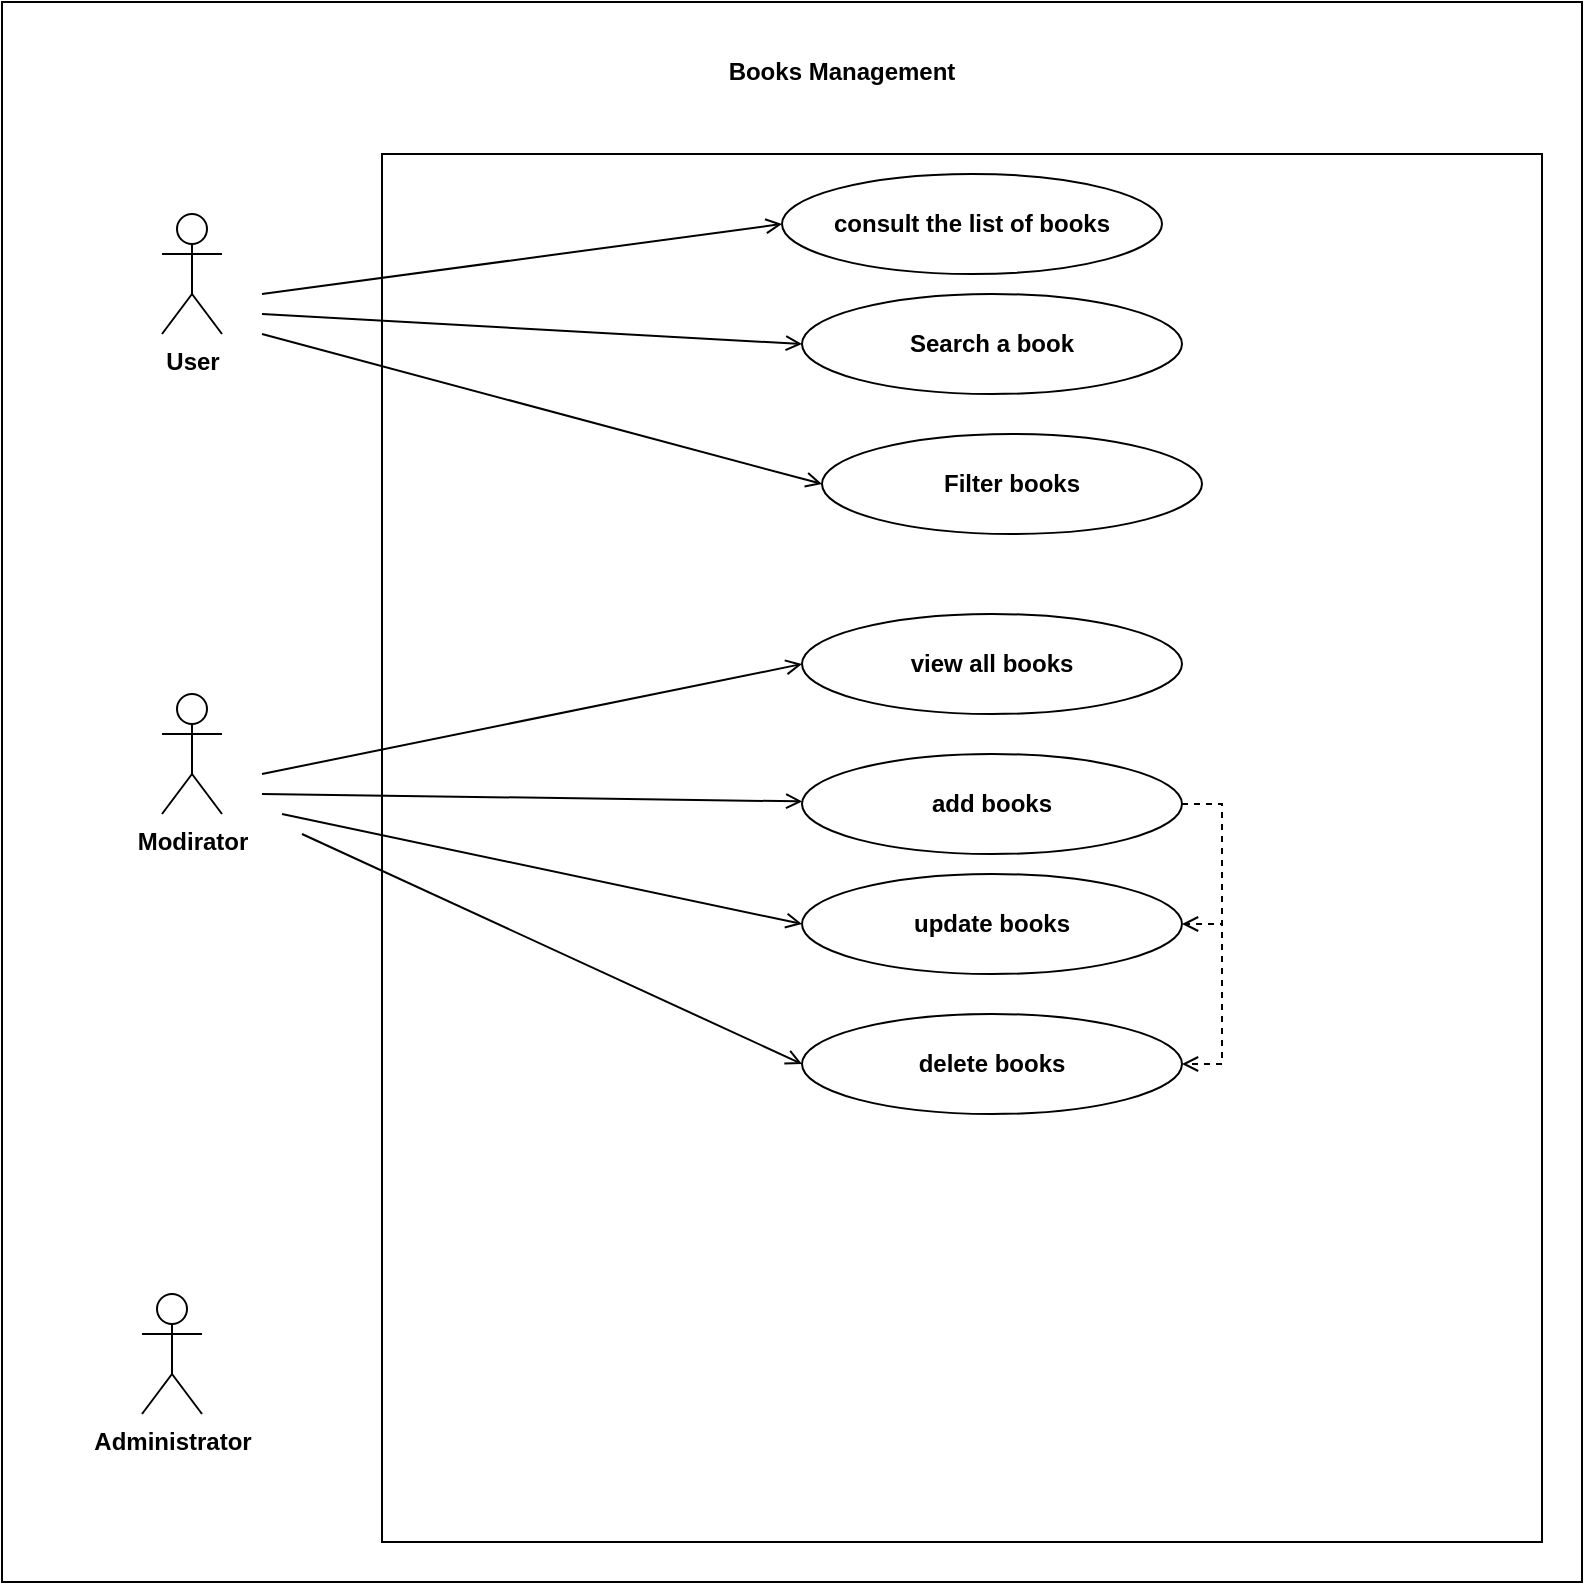 <mxfile version="23.0.2" type="github">
  <diagram name="Page-1" id="CemEBRkSzwkYNfs3ROtx">
    <mxGraphModel dx="1886" dy="828" grid="1" gridSize="10" guides="1" tooltips="1" connect="1" arrows="1" fold="1" page="1" pageScale="1" pageWidth="827" pageHeight="1169" math="0" shadow="0">
      <root>
        <mxCell id="0" />
        <mxCell id="1" parent="0" />
        <mxCell id="Zbdr4TXCIVdiAfYFFAAR-2" value="" style="whiteSpace=wrap;html=1;aspect=fixed;fontStyle=1" vertex="1" parent="1">
          <mxGeometry x="30" y="20" width="790" height="790" as="geometry" />
        </mxCell>
        <mxCell id="Zbdr4TXCIVdiAfYFFAAR-3" value="Modirator" style="shape=umlActor;verticalLabelPosition=bottom;verticalAlign=top;html=1;fontStyle=1" vertex="1" parent="1">
          <mxGeometry x="110" y="366" width="30" height="60" as="geometry" />
        </mxCell>
        <mxCell id="Zbdr4TXCIVdiAfYFFAAR-4" value="User" style="shape=umlActor;verticalLabelPosition=bottom;verticalAlign=top;html=1;fontStyle=1" vertex="1" parent="1">
          <mxGeometry x="110" y="126" width="30" height="60" as="geometry" />
        </mxCell>
        <mxCell id="Zbdr4TXCIVdiAfYFFAAR-5" value="Administrator" style="shape=umlActor;verticalLabelPosition=bottom;verticalAlign=top;html=1;fontStyle=1" vertex="1" parent="1">
          <mxGeometry x="100" y="666" width="30" height="60" as="geometry" />
        </mxCell>
        <mxCell id="Zbdr4TXCIVdiAfYFFAAR-6" value="" style="rounded=0;whiteSpace=wrap;html=1;" vertex="1" parent="1">
          <mxGeometry x="220" y="96" width="580" height="694" as="geometry" />
        </mxCell>
        <mxCell id="Zbdr4TXCIVdiAfYFFAAR-7" value="consult the list of books" style="ellipse;whiteSpace=wrap;html=1;fontStyle=1" vertex="1" parent="1">
          <mxGeometry x="420" y="106" width="190" height="50" as="geometry" />
        </mxCell>
        <mxCell id="Zbdr4TXCIVdiAfYFFAAR-8" value="Search a book" style="ellipse;whiteSpace=wrap;html=1;fontStyle=1" vertex="1" parent="1">
          <mxGeometry x="430" y="166" width="190" height="50" as="geometry" />
        </mxCell>
        <mxCell id="Zbdr4TXCIVdiAfYFFAAR-9" value="Filter books" style="ellipse;whiteSpace=wrap;html=1;fontStyle=1" vertex="1" parent="1">
          <mxGeometry x="440" y="236" width="190" height="50" as="geometry" />
        </mxCell>
        <mxCell id="Zbdr4TXCIVdiAfYFFAAR-10" value="delete books" style="ellipse;whiteSpace=wrap;html=1;fontStyle=1" vertex="1" parent="1">
          <mxGeometry x="430" y="526" width="190" height="50" as="geometry" />
        </mxCell>
        <mxCell id="Zbdr4TXCIVdiAfYFFAAR-11" value="view all books" style="ellipse;whiteSpace=wrap;html=1;fontStyle=1" vertex="1" parent="1">
          <mxGeometry x="430" y="326" width="190" height="50" as="geometry" />
        </mxCell>
        <mxCell id="Zbdr4TXCIVdiAfYFFAAR-14" style="edgeStyle=orthogonalEdgeStyle;rounded=0;orthogonalLoop=1;jettySize=auto;html=1;entryX=1;entryY=0.5;entryDx=0;entryDy=0;exitX=1;exitY=0.5;exitDx=0;exitDy=0;endArrow=open;endFill=0;dashed=1;" edge="1" parent="1" source="Zbdr4TXCIVdiAfYFFAAR-12" target="Zbdr4TXCIVdiAfYFFAAR-13">
          <mxGeometry relative="1" as="geometry" />
        </mxCell>
        <mxCell id="Zbdr4TXCIVdiAfYFFAAR-15" style="edgeStyle=orthogonalEdgeStyle;rounded=0;orthogonalLoop=1;jettySize=auto;html=1;exitX=1;exitY=0.5;exitDx=0;exitDy=0;entryX=1;entryY=0.5;entryDx=0;entryDy=0;dashed=1;endArrow=open;endFill=0;" edge="1" parent="1" source="Zbdr4TXCIVdiAfYFFAAR-12" target="Zbdr4TXCIVdiAfYFFAAR-10">
          <mxGeometry relative="1" as="geometry" />
        </mxCell>
        <mxCell id="Zbdr4TXCIVdiAfYFFAAR-12" value="add books" style="ellipse;whiteSpace=wrap;html=1;fontStyle=1" vertex="1" parent="1">
          <mxGeometry x="430" y="396" width="190" height="50" as="geometry" />
        </mxCell>
        <mxCell id="Zbdr4TXCIVdiAfYFFAAR-13" value="update books" style="ellipse;whiteSpace=wrap;html=1;fontStyle=1" vertex="1" parent="1">
          <mxGeometry x="430" y="456" width="190" height="50" as="geometry" />
        </mxCell>
        <mxCell id="Zbdr4TXCIVdiAfYFFAAR-16" value="" style="endArrow=open;html=1;rounded=0;entryX=0;entryY=0.5;entryDx=0;entryDy=0;endFill=0;" edge="1" parent="1" target="Zbdr4TXCIVdiAfYFFAAR-11">
          <mxGeometry width="50" height="50" relative="1" as="geometry">
            <mxPoint x="160" y="406" as="sourcePoint" />
            <mxPoint x="440" y="466" as="targetPoint" />
          </mxGeometry>
        </mxCell>
        <mxCell id="Zbdr4TXCIVdiAfYFFAAR-17" value="" style="endArrow=open;html=1;rounded=0;endFill=0;" edge="1" parent="1" target="Zbdr4TXCIVdiAfYFFAAR-12">
          <mxGeometry width="50" height="50" relative="1" as="geometry">
            <mxPoint x="160" y="416" as="sourcePoint" />
            <mxPoint x="440" y="361" as="targetPoint" />
          </mxGeometry>
        </mxCell>
        <mxCell id="Zbdr4TXCIVdiAfYFFAAR-18" value="" style="endArrow=open;html=1;rounded=0;endFill=0;entryX=0;entryY=0.5;entryDx=0;entryDy=0;" edge="1" parent="1" target="Zbdr4TXCIVdiAfYFFAAR-13">
          <mxGeometry width="50" height="50" relative="1" as="geometry">
            <mxPoint x="170" y="426" as="sourcePoint" />
            <mxPoint x="440" y="430" as="targetPoint" />
          </mxGeometry>
        </mxCell>
        <mxCell id="Zbdr4TXCIVdiAfYFFAAR-19" value="" style="endArrow=open;html=1;rounded=0;endFill=0;entryX=0;entryY=0.5;entryDx=0;entryDy=0;" edge="1" parent="1" target="Zbdr4TXCIVdiAfYFFAAR-10">
          <mxGeometry width="50" height="50" relative="1" as="geometry">
            <mxPoint x="180" y="436" as="sourcePoint" />
            <mxPoint x="450" y="440" as="targetPoint" />
          </mxGeometry>
        </mxCell>
        <mxCell id="Zbdr4TXCIVdiAfYFFAAR-21" value="" style="endArrow=open;html=1;rounded=0;entryX=0;entryY=0.5;entryDx=0;entryDy=0;endFill=0;" edge="1" parent="1" target="Zbdr4TXCIVdiAfYFFAAR-9">
          <mxGeometry width="50" height="50" relative="1" as="geometry">
            <mxPoint x="160" y="186" as="sourcePoint" />
            <mxPoint x="440" y="361" as="targetPoint" />
          </mxGeometry>
        </mxCell>
        <mxCell id="Zbdr4TXCIVdiAfYFFAAR-22" value="" style="endArrow=open;html=1;rounded=0;entryX=0;entryY=0.5;entryDx=0;entryDy=0;endFill=0;" edge="1" parent="1" target="Zbdr4TXCIVdiAfYFFAAR-8">
          <mxGeometry width="50" height="50" relative="1" as="geometry">
            <mxPoint x="160" y="176" as="sourcePoint" />
            <mxPoint x="450" y="271" as="targetPoint" />
          </mxGeometry>
        </mxCell>
        <mxCell id="Zbdr4TXCIVdiAfYFFAAR-23" value="" style="endArrow=open;html=1;rounded=0;entryX=0;entryY=0.5;entryDx=0;entryDy=0;endFill=0;" edge="1" parent="1" target="Zbdr4TXCIVdiAfYFFAAR-7">
          <mxGeometry width="50" height="50" relative="1" as="geometry">
            <mxPoint x="160" y="166" as="sourcePoint" />
            <mxPoint x="440" y="201" as="targetPoint" />
          </mxGeometry>
        </mxCell>
        <mxCell id="Zbdr4TXCIVdiAfYFFAAR-24" value="Books Management" style="text;html=1;strokeColor=none;fillColor=none;align=center;verticalAlign=middle;whiteSpace=wrap;rounded=0;fontStyle=1" vertex="1" parent="1">
          <mxGeometry x="360" y="40" width="180" height="30" as="geometry" />
        </mxCell>
      </root>
    </mxGraphModel>
  </diagram>
</mxfile>
